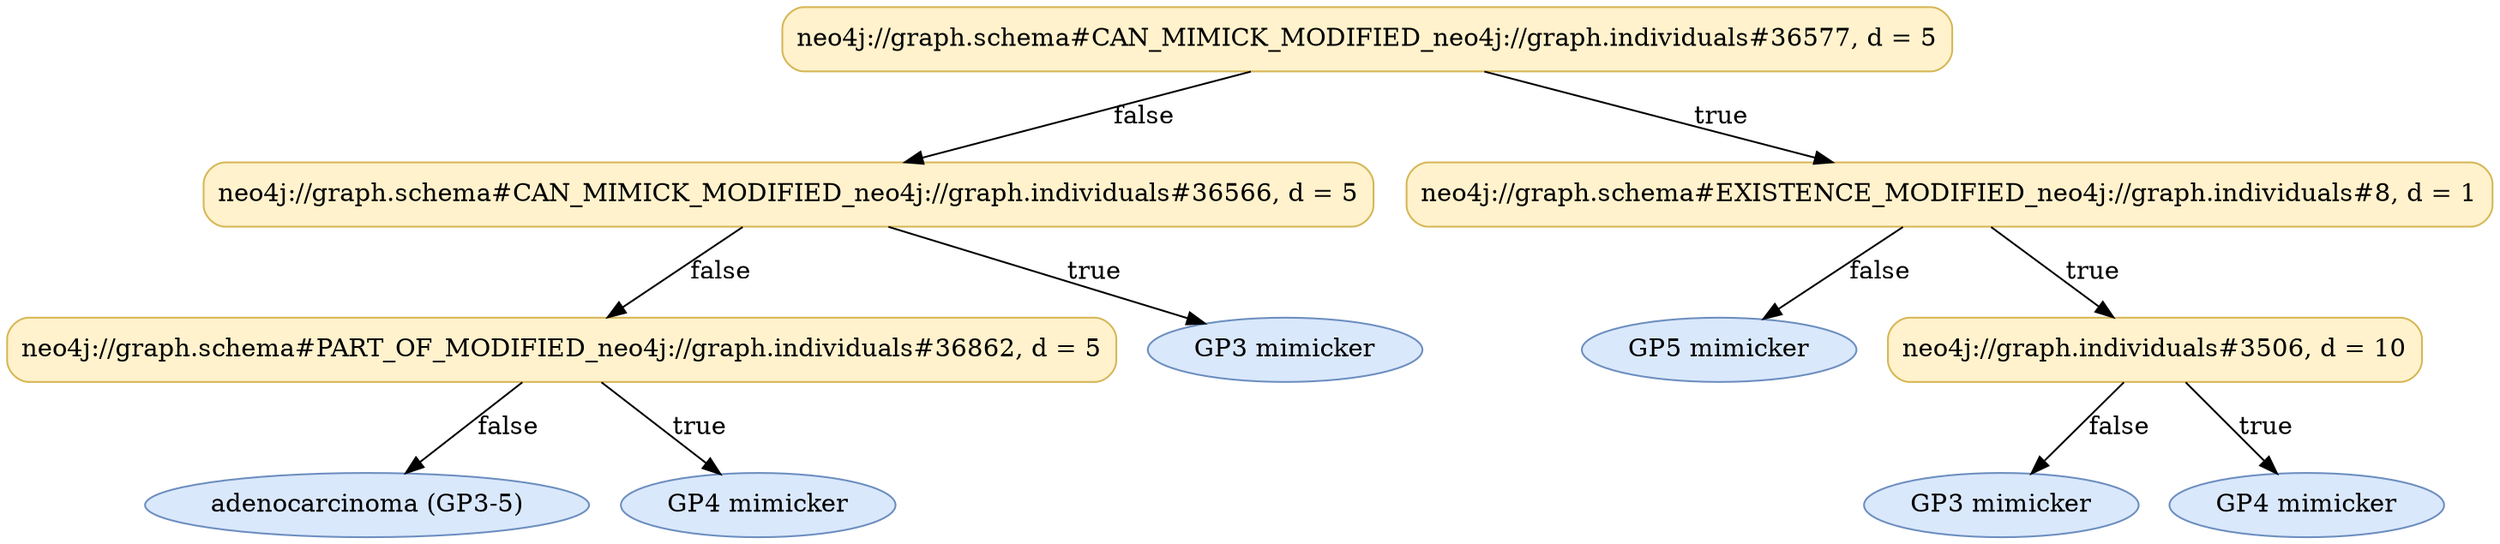 digraph DT{
label=""
fontname="Times-Roman"
node[fontname="Times-Roman"];
Node1 [label="neo4j://graph.schema#CAN_MIMICK_MODIFIED_neo4j://graph.individuals#36577, d = 5", fillcolor="#FFF2CC", color="#D6B656", style="rounded,filled", shape="box"];
Node2 [label="neo4j://graph.schema#CAN_MIMICK_MODIFIED_neo4j://graph.individuals#36566, d = 5", fillcolor="#FFF2CC", color="#D6B656", style="rounded,filled", shape="box"];
Node3 [label="neo4j://graph.schema#PART_OF_MODIFIED_neo4j://graph.individuals#36862, d = 5", fillcolor="#FFF2CC", color="#D6B656", style="rounded,filled", shape="box"];
Node4 [label="adenocarcinoma (GP3-5)", fillcolor="#DAE8FC", color="#6C8EBF", style="rounded,filled", shape="ellipse"];
Node3 -> Node4 [label="false"];
Node5 [label="GP4 mimicker", fillcolor="#DAE8FC", color="#6C8EBF", style="rounded,filled", shape="ellipse"];
Node3 -> Node5 [label="true"];
Node2 -> Node3 [label="false"];
Node6 [label="GP3 mimicker", fillcolor="#DAE8FC", color="#6C8EBF", style="rounded,filled", shape="ellipse"];
Node2 -> Node6 [label="true"];
Node1 -> Node2 [label="false"];
Node7 [label="neo4j://graph.schema#EXISTENCE_MODIFIED_neo4j://graph.individuals#8, d = 1", fillcolor="#FFF2CC", color="#D6B656", style="rounded,filled", shape="box"];
Node8 [label="GP5 mimicker", fillcolor="#DAE8FC", color="#6C8EBF", style="rounded,filled", shape="ellipse"];
Node7 -> Node8 [label="false"];
Node9 [label="neo4j://graph.individuals#3506, d = 10", fillcolor="#FFF2CC", color="#D6B656", style="rounded,filled", shape="box"];
Node10 [label="GP3 mimicker", fillcolor="#DAE8FC", color="#6C8EBF", style="rounded,filled", shape="ellipse"];
Node9 -> Node10 [label="false"];
Node11 [label="GP4 mimicker", fillcolor="#DAE8FC", color="#6C8EBF", style="rounded,filled", shape="ellipse"];
Node9 -> Node11 [label="true"];
Node7 -> Node9 [label="true"];
Node1 -> Node7 [label="true"];
}